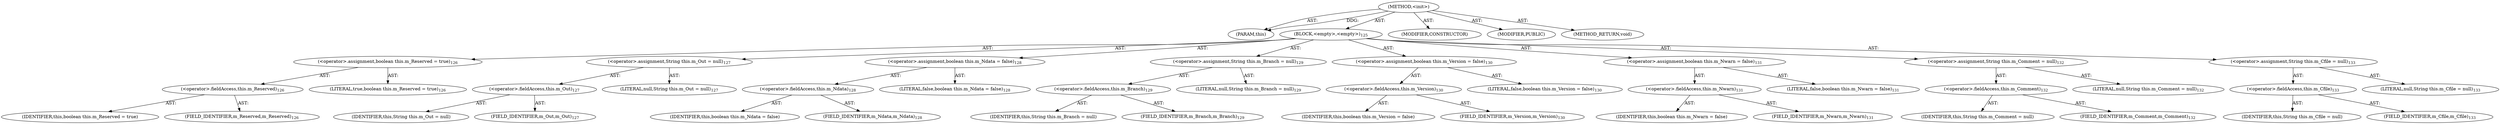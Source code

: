 digraph "&lt;init&gt;" {  
"111669149718" [label = <(METHOD,&lt;init&gt;)> ]
"115964117027" [label = <(PARAM,this)> ]
"25769803818" [label = <(BLOCK,&lt;empty&gt;,&lt;empty&gt;)<SUB>125</SUB>> ]
"30064771192" [label = <(&lt;operator&gt;.assignment,boolean this.m_Reserved = true)<SUB>126</SUB>> ]
"30064771193" [label = <(&lt;operator&gt;.fieldAccess,this.m_Reserved)<SUB>126</SUB>> ]
"68719476826" [label = <(IDENTIFIER,this,boolean this.m_Reserved = true)> ]
"55834574874" [label = <(FIELD_IDENTIFIER,m_Reserved,m_Reserved)<SUB>126</SUB>> ]
"90194313227" [label = <(LITERAL,true,boolean this.m_Reserved = true)<SUB>126</SUB>> ]
"30064771194" [label = <(&lt;operator&gt;.assignment,String this.m_Out = null)<SUB>127</SUB>> ]
"30064771195" [label = <(&lt;operator&gt;.fieldAccess,this.m_Out)<SUB>127</SUB>> ]
"68719476827" [label = <(IDENTIFIER,this,String this.m_Out = null)> ]
"55834574875" [label = <(FIELD_IDENTIFIER,m_Out,m_Out)<SUB>127</SUB>> ]
"90194313228" [label = <(LITERAL,null,String this.m_Out = null)<SUB>127</SUB>> ]
"30064771196" [label = <(&lt;operator&gt;.assignment,boolean this.m_Ndata = false)<SUB>128</SUB>> ]
"30064771197" [label = <(&lt;operator&gt;.fieldAccess,this.m_Ndata)<SUB>128</SUB>> ]
"68719476828" [label = <(IDENTIFIER,this,boolean this.m_Ndata = false)> ]
"55834574876" [label = <(FIELD_IDENTIFIER,m_Ndata,m_Ndata)<SUB>128</SUB>> ]
"90194313229" [label = <(LITERAL,false,boolean this.m_Ndata = false)<SUB>128</SUB>> ]
"30064771198" [label = <(&lt;operator&gt;.assignment,String this.m_Branch = null)<SUB>129</SUB>> ]
"30064771199" [label = <(&lt;operator&gt;.fieldAccess,this.m_Branch)<SUB>129</SUB>> ]
"68719476829" [label = <(IDENTIFIER,this,String this.m_Branch = null)> ]
"55834574877" [label = <(FIELD_IDENTIFIER,m_Branch,m_Branch)<SUB>129</SUB>> ]
"90194313230" [label = <(LITERAL,null,String this.m_Branch = null)<SUB>129</SUB>> ]
"30064771200" [label = <(&lt;operator&gt;.assignment,boolean this.m_Version = false)<SUB>130</SUB>> ]
"30064771201" [label = <(&lt;operator&gt;.fieldAccess,this.m_Version)<SUB>130</SUB>> ]
"68719476830" [label = <(IDENTIFIER,this,boolean this.m_Version = false)> ]
"55834574878" [label = <(FIELD_IDENTIFIER,m_Version,m_Version)<SUB>130</SUB>> ]
"90194313231" [label = <(LITERAL,false,boolean this.m_Version = false)<SUB>130</SUB>> ]
"30064771202" [label = <(&lt;operator&gt;.assignment,boolean this.m_Nwarn = false)<SUB>131</SUB>> ]
"30064771203" [label = <(&lt;operator&gt;.fieldAccess,this.m_Nwarn)<SUB>131</SUB>> ]
"68719476831" [label = <(IDENTIFIER,this,boolean this.m_Nwarn = false)> ]
"55834574879" [label = <(FIELD_IDENTIFIER,m_Nwarn,m_Nwarn)<SUB>131</SUB>> ]
"90194313232" [label = <(LITERAL,false,boolean this.m_Nwarn = false)<SUB>131</SUB>> ]
"30064771204" [label = <(&lt;operator&gt;.assignment,String this.m_Comment = null)<SUB>132</SUB>> ]
"30064771205" [label = <(&lt;operator&gt;.fieldAccess,this.m_Comment)<SUB>132</SUB>> ]
"68719476832" [label = <(IDENTIFIER,this,String this.m_Comment = null)> ]
"55834574880" [label = <(FIELD_IDENTIFIER,m_Comment,m_Comment)<SUB>132</SUB>> ]
"90194313233" [label = <(LITERAL,null,String this.m_Comment = null)<SUB>132</SUB>> ]
"30064771206" [label = <(&lt;operator&gt;.assignment,String this.m_Cfile = null)<SUB>133</SUB>> ]
"30064771207" [label = <(&lt;operator&gt;.fieldAccess,this.m_Cfile)<SUB>133</SUB>> ]
"68719476833" [label = <(IDENTIFIER,this,String this.m_Cfile = null)> ]
"55834574881" [label = <(FIELD_IDENTIFIER,m_Cfile,m_Cfile)<SUB>133</SUB>> ]
"90194313234" [label = <(LITERAL,null,String this.m_Cfile = null)<SUB>133</SUB>> ]
"133143986248" [label = <(MODIFIER,CONSTRUCTOR)> ]
"133143986249" [label = <(MODIFIER,PUBLIC)> ]
"128849018902" [label = <(METHOD_RETURN,void)> ]
  "111669149718" -> "115964117027"  [ label = "AST: "] 
  "111669149718" -> "25769803818"  [ label = "AST: "] 
  "111669149718" -> "133143986248"  [ label = "AST: "] 
  "111669149718" -> "133143986249"  [ label = "AST: "] 
  "111669149718" -> "128849018902"  [ label = "AST: "] 
  "25769803818" -> "30064771192"  [ label = "AST: "] 
  "25769803818" -> "30064771194"  [ label = "AST: "] 
  "25769803818" -> "30064771196"  [ label = "AST: "] 
  "25769803818" -> "30064771198"  [ label = "AST: "] 
  "25769803818" -> "30064771200"  [ label = "AST: "] 
  "25769803818" -> "30064771202"  [ label = "AST: "] 
  "25769803818" -> "30064771204"  [ label = "AST: "] 
  "25769803818" -> "30064771206"  [ label = "AST: "] 
  "30064771192" -> "30064771193"  [ label = "AST: "] 
  "30064771192" -> "90194313227"  [ label = "AST: "] 
  "30064771193" -> "68719476826"  [ label = "AST: "] 
  "30064771193" -> "55834574874"  [ label = "AST: "] 
  "30064771194" -> "30064771195"  [ label = "AST: "] 
  "30064771194" -> "90194313228"  [ label = "AST: "] 
  "30064771195" -> "68719476827"  [ label = "AST: "] 
  "30064771195" -> "55834574875"  [ label = "AST: "] 
  "30064771196" -> "30064771197"  [ label = "AST: "] 
  "30064771196" -> "90194313229"  [ label = "AST: "] 
  "30064771197" -> "68719476828"  [ label = "AST: "] 
  "30064771197" -> "55834574876"  [ label = "AST: "] 
  "30064771198" -> "30064771199"  [ label = "AST: "] 
  "30064771198" -> "90194313230"  [ label = "AST: "] 
  "30064771199" -> "68719476829"  [ label = "AST: "] 
  "30064771199" -> "55834574877"  [ label = "AST: "] 
  "30064771200" -> "30064771201"  [ label = "AST: "] 
  "30064771200" -> "90194313231"  [ label = "AST: "] 
  "30064771201" -> "68719476830"  [ label = "AST: "] 
  "30064771201" -> "55834574878"  [ label = "AST: "] 
  "30064771202" -> "30064771203"  [ label = "AST: "] 
  "30064771202" -> "90194313232"  [ label = "AST: "] 
  "30064771203" -> "68719476831"  [ label = "AST: "] 
  "30064771203" -> "55834574879"  [ label = "AST: "] 
  "30064771204" -> "30064771205"  [ label = "AST: "] 
  "30064771204" -> "90194313233"  [ label = "AST: "] 
  "30064771205" -> "68719476832"  [ label = "AST: "] 
  "30064771205" -> "55834574880"  [ label = "AST: "] 
  "30064771206" -> "30064771207"  [ label = "AST: "] 
  "30064771206" -> "90194313234"  [ label = "AST: "] 
  "30064771207" -> "68719476833"  [ label = "AST: "] 
  "30064771207" -> "55834574881"  [ label = "AST: "] 
  "111669149718" -> "115964117027"  [ label = "DDG: "] 
}
